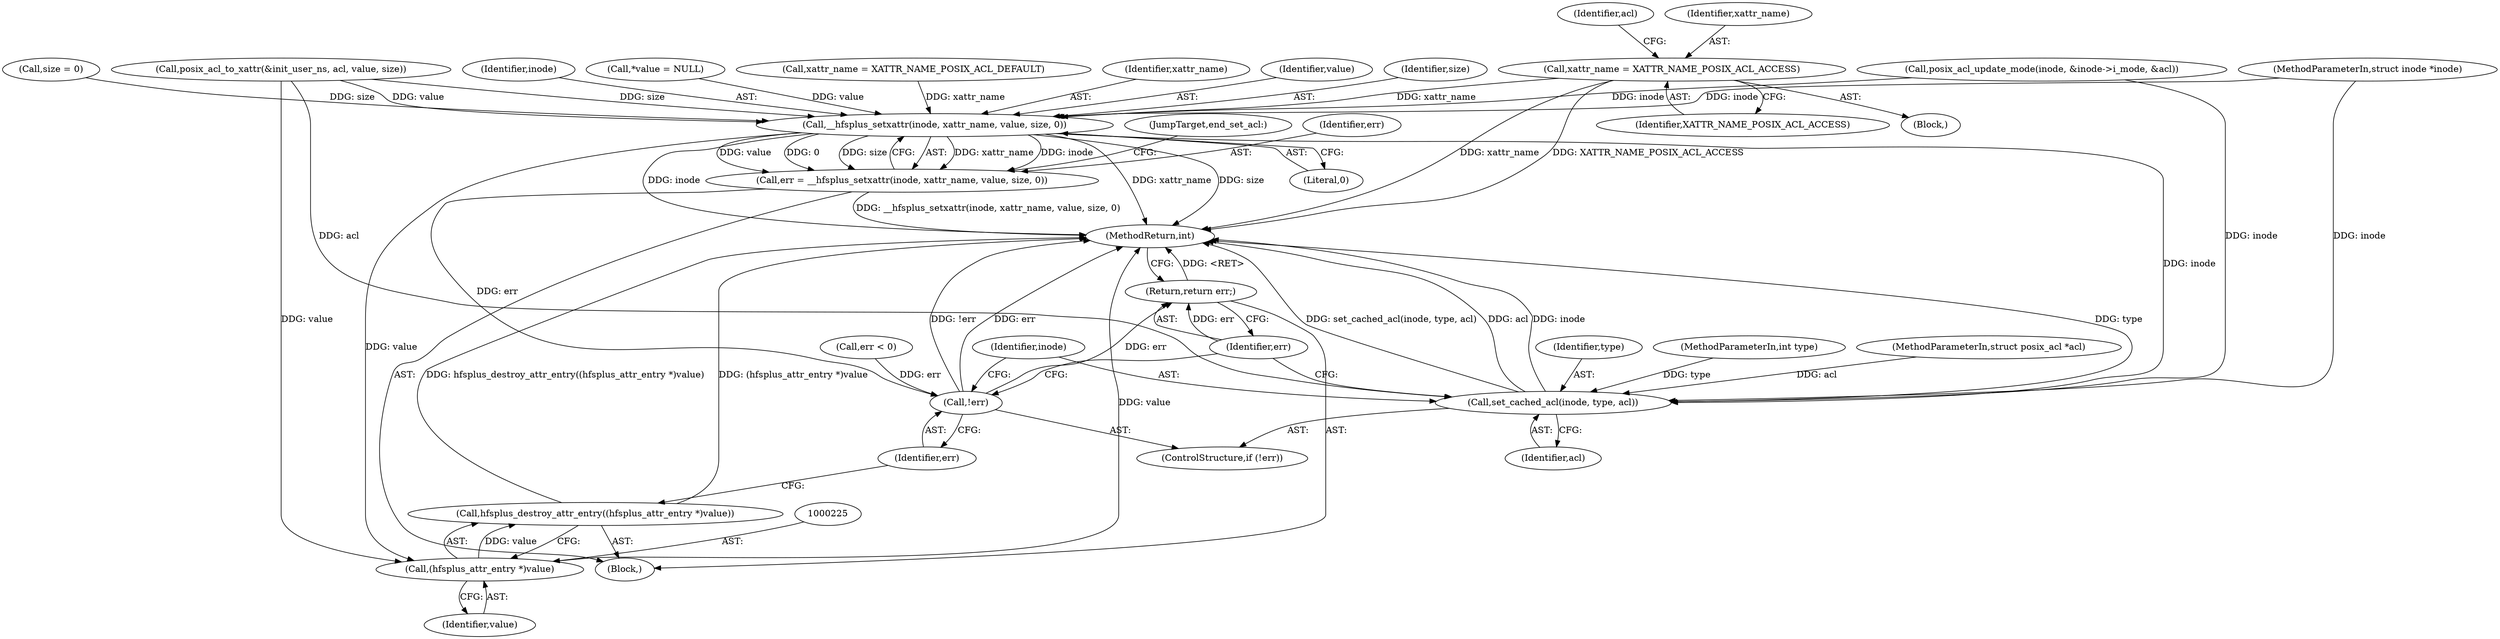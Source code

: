 digraph "0_linux_073931017b49d9458aa351605b43a7e34598caef_6@pointer" {
"1000126" [label="(Call,xattr_name = XATTR_NAME_POSIX_ACL_ACCESS)"];
"1000216" [label="(Call,__hfsplus_setxattr(inode, xattr_name, value, size, 0))"];
"1000214" [label="(Call,err = __hfsplus_setxattr(inode, xattr_name, value, size, 0))"];
"1000228" [label="(Call,!err)"];
"1000234" [label="(Return,return err;)"];
"1000224" [label="(Call,(hfsplus_attr_entry *)value)"];
"1000223" [label="(Call,hfsplus_destroy_attr_entry((hfsplus_attr_entry *)value))"];
"1000230" [label="(Call,set_cached_acl(inode, type, acl))"];
"1000126" [label="(Call,xattr_name = XATTR_NAME_POSIX_ACL_ACCESS)"];
"1000224" [label="(Call,(hfsplus_attr_entry *)value)"];
"1000128" [label="(Identifier,XATTR_NAME_POSIX_ACL_ACCESS)"];
"1000220" [label="(Identifier,size)"];
"1000221" [label="(Literal,0)"];
"1000151" [label="(Call,xattr_name = XATTR_NAME_POSIX_ACL_DEFAULT)"];
"1000232" [label="(Identifier,type)"];
"1000130" [label="(Identifier,acl)"];
"1000223" [label="(Call,hfsplus_destroy_attr_entry((hfsplus_attr_entry *)value))"];
"1000215" [label="(Identifier,err)"];
"1000222" [label="(JumpTarget,end_set_acl:)"];
"1000104" [label="(Block,)"];
"1000210" [label="(Call,err < 0)"];
"1000219" [label="(Identifier,value)"];
"1000101" [label="(MethodParameterIn,struct inode *inode)"];
"1000214" [label="(Call,err = __hfsplus_setxattr(inode, xattr_name, value, size, 0))"];
"1000216" [label="(Call,__hfsplus_setxattr(inode, xattr_name, value, size, 0))"];
"1000108" [label="(Call,size = 0)"];
"1000230" [label="(Call,set_cached_acl(inode, type, acl))"];
"1000124" [label="(Block,)"];
"1000217" [label="(Identifier,inode)"];
"1000229" [label="(Identifier,err)"];
"1000127" [label="(Identifier,xattr_name)"];
"1000112" [label="(Call,*value = NULL)"];
"1000103" [label="(MethodParameterIn,int type)"];
"1000235" [label="(Identifier,err)"];
"1000102" [label="(MethodParameterIn,struct posix_acl *acl)"];
"1000228" [label="(Call,!err)"];
"1000202" [label="(Call,posix_acl_to_xattr(&init_user_ns, acl, value, size))"];
"1000233" [label="(Identifier,acl)"];
"1000226" [label="(Identifier,value)"];
"1000134" [label="(Call,posix_acl_update_mode(inode, &inode->i_mode, &acl))"];
"1000231" [label="(Identifier,inode)"];
"1000218" [label="(Identifier,xattr_name)"];
"1000234" [label="(Return,return err;)"];
"1000236" [label="(MethodReturn,int)"];
"1000227" [label="(ControlStructure,if (!err))"];
"1000126" -> "1000124"  [label="AST: "];
"1000126" -> "1000128"  [label="CFG: "];
"1000127" -> "1000126"  [label="AST: "];
"1000128" -> "1000126"  [label="AST: "];
"1000130" -> "1000126"  [label="CFG: "];
"1000126" -> "1000236"  [label="DDG: xattr_name"];
"1000126" -> "1000236"  [label="DDG: XATTR_NAME_POSIX_ACL_ACCESS"];
"1000126" -> "1000216"  [label="DDG: xattr_name"];
"1000216" -> "1000214"  [label="AST: "];
"1000216" -> "1000221"  [label="CFG: "];
"1000217" -> "1000216"  [label="AST: "];
"1000218" -> "1000216"  [label="AST: "];
"1000219" -> "1000216"  [label="AST: "];
"1000220" -> "1000216"  [label="AST: "];
"1000221" -> "1000216"  [label="AST: "];
"1000214" -> "1000216"  [label="CFG: "];
"1000216" -> "1000236"  [label="DDG: inode"];
"1000216" -> "1000236"  [label="DDG: xattr_name"];
"1000216" -> "1000236"  [label="DDG: size"];
"1000216" -> "1000214"  [label="DDG: xattr_name"];
"1000216" -> "1000214"  [label="DDG: inode"];
"1000216" -> "1000214"  [label="DDG: value"];
"1000216" -> "1000214"  [label="DDG: 0"];
"1000216" -> "1000214"  [label="DDG: size"];
"1000134" -> "1000216"  [label="DDG: inode"];
"1000101" -> "1000216"  [label="DDG: inode"];
"1000151" -> "1000216"  [label="DDG: xattr_name"];
"1000202" -> "1000216"  [label="DDG: value"];
"1000202" -> "1000216"  [label="DDG: size"];
"1000112" -> "1000216"  [label="DDG: value"];
"1000108" -> "1000216"  [label="DDG: size"];
"1000216" -> "1000224"  [label="DDG: value"];
"1000216" -> "1000230"  [label="DDG: inode"];
"1000214" -> "1000104"  [label="AST: "];
"1000215" -> "1000214"  [label="AST: "];
"1000222" -> "1000214"  [label="CFG: "];
"1000214" -> "1000236"  [label="DDG: __hfsplus_setxattr(inode, xattr_name, value, size, 0)"];
"1000214" -> "1000228"  [label="DDG: err"];
"1000228" -> "1000227"  [label="AST: "];
"1000228" -> "1000229"  [label="CFG: "];
"1000229" -> "1000228"  [label="AST: "];
"1000231" -> "1000228"  [label="CFG: "];
"1000235" -> "1000228"  [label="CFG: "];
"1000228" -> "1000236"  [label="DDG: !err"];
"1000228" -> "1000236"  [label="DDG: err"];
"1000210" -> "1000228"  [label="DDG: err"];
"1000228" -> "1000234"  [label="DDG: err"];
"1000234" -> "1000104"  [label="AST: "];
"1000234" -> "1000235"  [label="CFG: "];
"1000235" -> "1000234"  [label="AST: "];
"1000236" -> "1000234"  [label="CFG: "];
"1000234" -> "1000236"  [label="DDG: <RET>"];
"1000235" -> "1000234"  [label="DDG: err"];
"1000224" -> "1000223"  [label="AST: "];
"1000224" -> "1000226"  [label="CFG: "];
"1000225" -> "1000224"  [label="AST: "];
"1000226" -> "1000224"  [label="AST: "];
"1000223" -> "1000224"  [label="CFG: "];
"1000224" -> "1000236"  [label="DDG: value"];
"1000224" -> "1000223"  [label="DDG: value"];
"1000202" -> "1000224"  [label="DDG: value"];
"1000223" -> "1000104"  [label="AST: "];
"1000229" -> "1000223"  [label="CFG: "];
"1000223" -> "1000236"  [label="DDG: hfsplus_destroy_attr_entry((hfsplus_attr_entry *)value)"];
"1000223" -> "1000236"  [label="DDG: (hfsplus_attr_entry *)value"];
"1000230" -> "1000227"  [label="AST: "];
"1000230" -> "1000233"  [label="CFG: "];
"1000231" -> "1000230"  [label="AST: "];
"1000232" -> "1000230"  [label="AST: "];
"1000233" -> "1000230"  [label="AST: "];
"1000235" -> "1000230"  [label="CFG: "];
"1000230" -> "1000236"  [label="DDG: acl"];
"1000230" -> "1000236"  [label="DDG: inode"];
"1000230" -> "1000236"  [label="DDG: type"];
"1000230" -> "1000236"  [label="DDG: set_cached_acl(inode, type, acl)"];
"1000134" -> "1000230"  [label="DDG: inode"];
"1000101" -> "1000230"  [label="DDG: inode"];
"1000103" -> "1000230"  [label="DDG: type"];
"1000202" -> "1000230"  [label="DDG: acl"];
"1000102" -> "1000230"  [label="DDG: acl"];
}
